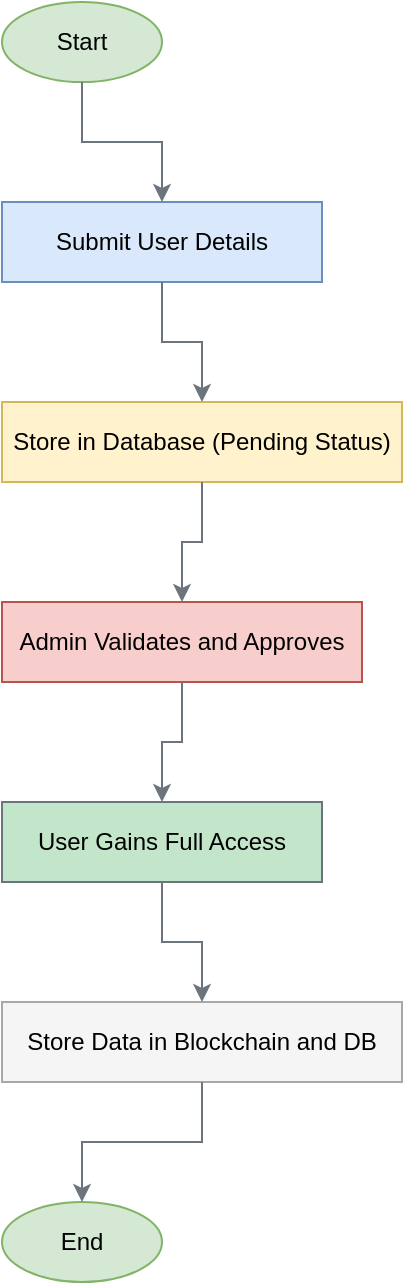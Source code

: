 <mxfile>
  <diagram name="User Registration Process">
    <mxGraphModel dx="640" dy="480" grid="1" gridSize="10" guides="1" tooltips="1" connect="1" arrows="1" fold="1" page="1" pageScale="1" pageWidth="850" pageHeight="1100" math="0" shadow="0">
      <root>
        <mxCell id="0" />
        <mxCell id="1" parent="0" />
        <mxCell id="start" value="Start" style="ellipse;whiteSpace=wrap;html=1;fillColor=#d5e8d4;strokeColor=#82b366;" vertex="1" parent="1">
          <mxGeometry x="100" y="50" width="80" height="40" as="geometry" />
        </mxCell>
        <mxCell id="submitDetails" value="Submit User Details" style="rectangle;whiteSpace=wrap;html=1;fillColor=#dae8fc;strokeColor=#6c8ebf;" vertex="1" parent="1">
          <mxGeometry x="100" y="150" width="160" height="40" as="geometry" />
        </mxCell>
        <mxCell id="storePending" value="Store in Database (Pending Status)" style="rectangle;whiteSpace=wrap;html=1;fillColor=#fff2cc;strokeColor=#d6b656;" vertex="1" parent="1">
          <mxGeometry x="100" y="250" width="200" height="40" as="geometry" />
        </mxCell>
        <mxCell id="adminApprove" value="Admin Validates and Approves" style="rectangle;whiteSpace=wrap;html=1;fillColor=#f8cecc;strokeColor=#b85450;" vertex="1" parent="1">
          <mxGeometry x="100" y="350" width="180" height="40" as="geometry" />
        </mxCell>
        <mxCell id="engageActivities" value="User Gains Full Access" style="rectangle;whiteSpace=wrap;html=1;fillColor=#c3e6cb;strokeColor=#6c757d;" vertex="1" parent="1">
          <mxGeometry x="100" y="450" width="160" height="40" as="geometry" />
        </mxCell>
        <mxCell id="recordTrace" value="Store Data in Blockchain and DB" style="rectangle;whiteSpace=wrap;html=1;fillColor=#f5f5f5;strokeColor=#a8a8a8;" vertex="1" parent="1">
          <mxGeometry x="100" y="550" width="200" height="40" as="geometry" />
        </mxCell>
        <mxCell id="end" value="End" style="ellipse;whiteSpace=wrap;html=1;fillColor=#d5e8d4;strokeColor=#82b366;" vertex="1" parent="1">
          <mxGeometry x="100" y="650" width="80" height="40" as="geometry" />
        </mxCell>
        <mxCell id="edge1" style="edgeStyle=orthogonalEdgeStyle;rounded=0;orthogonalLoop=1;html=1;strokeColor=#6c757d;" edge="1" parent="1" source="start" target="submitDetails">
          <mxGeometry relative="1" as="geometry" />
        </mxCell>
        <mxCell id="edge2" style="edgeStyle=orthogonalEdgeStyle;rounded=0;orthogonalLoop=1;html=1;strokeColor=#6c757d;" edge="1" parent="1" source="submitDetails" target="storePending">
          <mxGeometry relative="1" as="geometry" />
        </mxCell>
        <mxCell id="edge3" style="edgeStyle=orthogonalEdgeStyle;rounded=0;orthogonalLoop=1;html=1;strokeColor=#6c757d;" edge="1" parent="1" source="storePending" target="adminApprove">
          <mxGeometry relative="1" as="geometry" />
        </mxCell>
        <mxCell id="edge4" style="edgeStyle=orthogonalEdgeStyle;rounded=0;orthogonalLoop=1;html=1;strokeColor=#6c757d;" edge="1" parent="1" source="adminApprove" target="engageActivities">
          <mxGeometry relative="1" as="geometry" />
        </mxCell>
        <mxCell id="edge5" style="edgeStyle=orthogonalEdgeStyle;rounded=0;orthogonalLoop=1;html=1;strokeColor=#6c757d;" edge="1" parent="1" source="engageActivities" target="recordTrace">
          <mxGeometry relative="1" as="geometry" />
        </mxCell>
        <mxCell id="edge6" style="edgeStyle=orthogonalEdgeStyle;rounded=0;orthogonalLoop=1;html=1;strokeColor=#6c757d;" edge="1" parent="1" source="recordTrace" target="end">
          <mxGeometry relative="1" as="geometry" />
        </mxCell>
      </root>
    </mxGraphModel>
  </diagram>
</mxfile>
